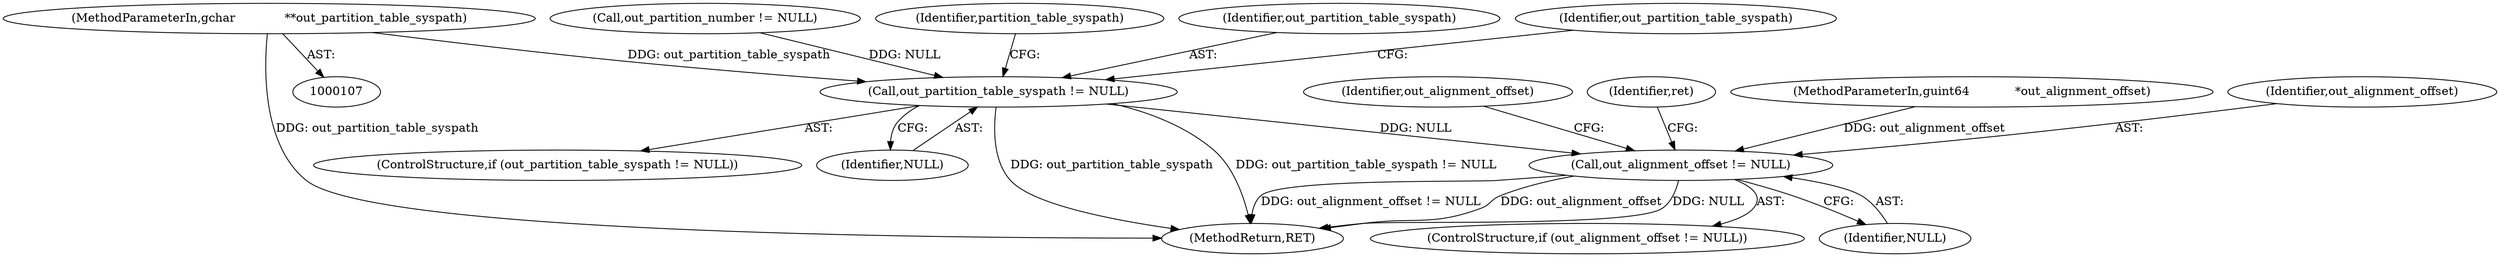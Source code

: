 digraph "0_udisks_0fcc7cb3b66f23fac53ae08647aa0007a2bd56c4_0@pointer" {
"1000110" [label="(MethodParameterIn,gchar             **out_partition_table_syspath)"];
"1000426" [label="(Call,out_partition_table_syspath != NULL)"];
"1000437" [label="(Call,out_alignment_offset != NULL)"];
"1000436" [label="(ControlStructure,if (out_alignment_offset != NULL))"];
"1000428" [label="(Identifier,NULL)"];
"1000442" [label="(Identifier,out_alignment_offset)"];
"1000418" [label="(Call,out_partition_number != NULL)"];
"1000439" [label="(Identifier,NULL)"];
"1000445" [label="(Identifier,ret)"];
"1000110" [label="(MethodParameterIn,gchar             **out_partition_table_syspath)"];
"1000112" [label="(MethodParameterIn,guint64            *out_alignment_offset)"];
"1000438" [label="(Identifier,out_alignment_offset)"];
"1000435" [label="(Identifier,partition_table_syspath)"];
"1000427" [label="(Identifier,out_partition_table_syspath)"];
"1000446" [label="(MethodReturn,RET)"];
"1000425" [label="(ControlStructure,if (out_partition_table_syspath != NULL))"];
"1000431" [label="(Identifier,out_partition_table_syspath)"];
"1000426" [label="(Call,out_partition_table_syspath != NULL)"];
"1000437" [label="(Call,out_alignment_offset != NULL)"];
"1000110" -> "1000107"  [label="AST: "];
"1000110" -> "1000446"  [label="DDG: out_partition_table_syspath"];
"1000110" -> "1000426"  [label="DDG: out_partition_table_syspath"];
"1000426" -> "1000425"  [label="AST: "];
"1000426" -> "1000428"  [label="CFG: "];
"1000427" -> "1000426"  [label="AST: "];
"1000428" -> "1000426"  [label="AST: "];
"1000431" -> "1000426"  [label="CFG: "];
"1000435" -> "1000426"  [label="CFG: "];
"1000426" -> "1000446"  [label="DDG: out_partition_table_syspath"];
"1000426" -> "1000446"  [label="DDG: out_partition_table_syspath != NULL"];
"1000418" -> "1000426"  [label="DDG: NULL"];
"1000426" -> "1000437"  [label="DDG: NULL"];
"1000437" -> "1000436"  [label="AST: "];
"1000437" -> "1000439"  [label="CFG: "];
"1000438" -> "1000437"  [label="AST: "];
"1000439" -> "1000437"  [label="AST: "];
"1000442" -> "1000437"  [label="CFG: "];
"1000445" -> "1000437"  [label="CFG: "];
"1000437" -> "1000446"  [label="DDG: out_alignment_offset != NULL"];
"1000437" -> "1000446"  [label="DDG: out_alignment_offset"];
"1000437" -> "1000446"  [label="DDG: NULL"];
"1000112" -> "1000437"  [label="DDG: out_alignment_offset"];
}
